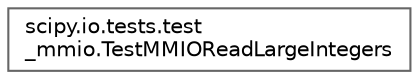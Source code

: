 digraph "Graphical Class Hierarchy"
{
 // LATEX_PDF_SIZE
  bgcolor="transparent";
  edge [fontname=Helvetica,fontsize=10,labelfontname=Helvetica,labelfontsize=10];
  node [fontname=Helvetica,fontsize=10,shape=box,height=0.2,width=0.4];
  rankdir="LR";
  Node0 [id="Node000000",label="scipy.io.tests.test\l_mmio.TestMMIOReadLargeIntegers",height=0.2,width=0.4,color="grey40", fillcolor="white", style="filled",URL="$dc/d9d/classscipy_1_1io_1_1tests_1_1test__mmio_1_1TestMMIOReadLargeIntegers.html",tooltip=" "];
}
